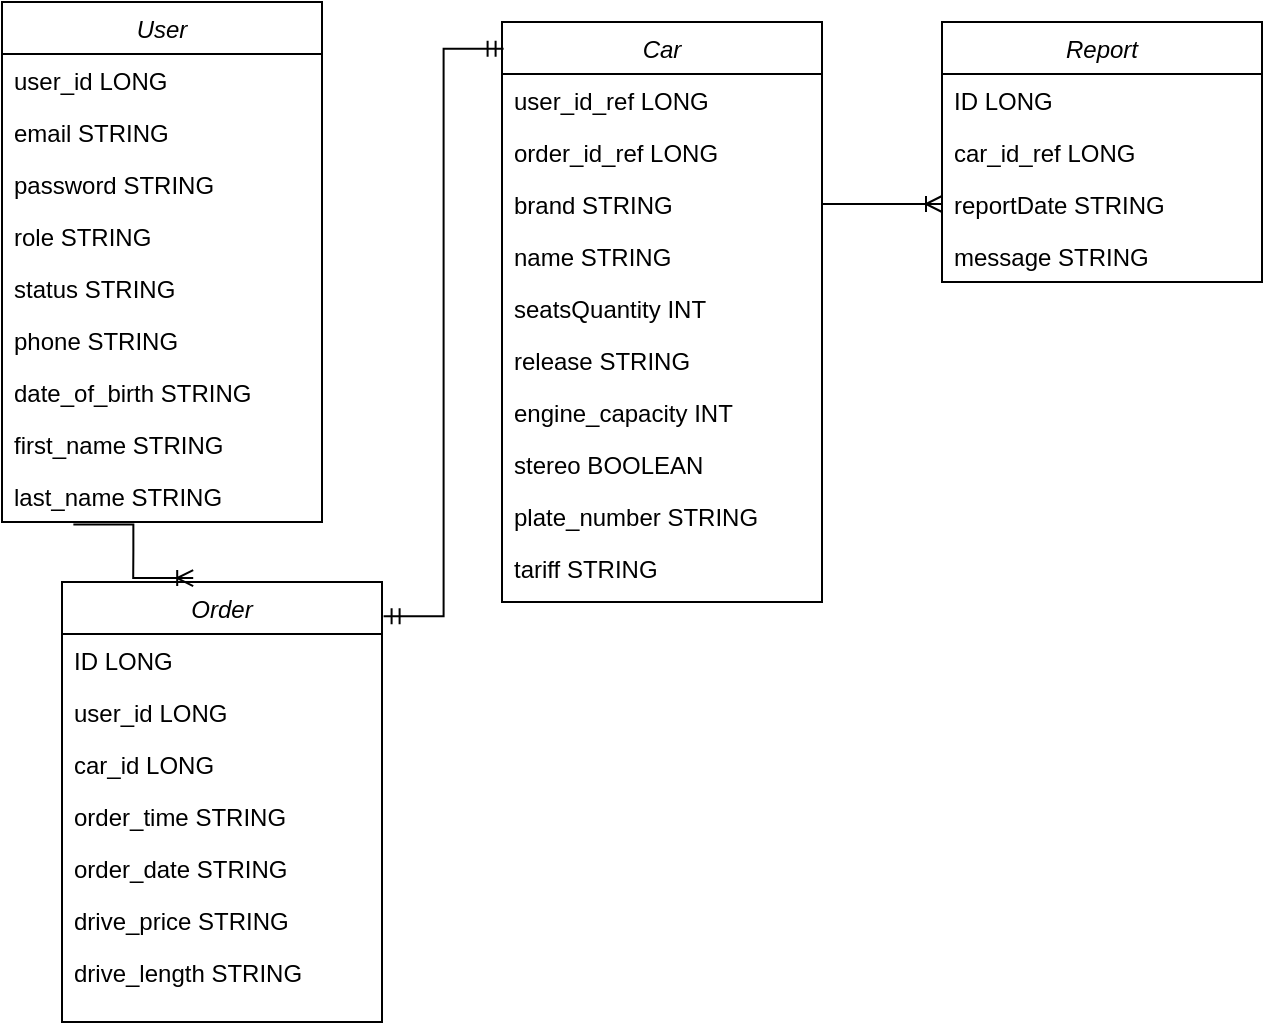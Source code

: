 <mxfile version="21.2.6" type="device">
  <diagram id="C5RBs43oDa-KdzZeNtuy" name="Page-1">
    <mxGraphModel dx="1009" dy="550" grid="1" gridSize="10" guides="1" tooltips="1" connect="1" arrows="1" fold="1" page="1" pageScale="1" pageWidth="827" pageHeight="1169" math="0" shadow="0">
      <root>
        <mxCell id="WIyWlLk6GJQsqaUBKTNV-0" />
        <mxCell id="WIyWlLk6GJQsqaUBKTNV-1" parent="WIyWlLk6GJQsqaUBKTNV-0" />
        <mxCell id="SiO5g_hN5OR2DrvFyWW--0" value="User" style="swimlane;fontStyle=2;align=center;verticalAlign=top;childLayout=stackLayout;horizontal=1;startSize=26;horizontalStack=0;resizeParent=1;resizeLast=0;collapsible=1;marginBottom=0;rounded=0;shadow=0;strokeWidth=1;" parent="WIyWlLk6GJQsqaUBKTNV-1" vertex="1">
          <mxGeometry x="40" y="20" width="160" height="260" as="geometry">
            <mxRectangle x="230" y="140" width="160" height="26" as="alternateBounds" />
          </mxGeometry>
        </mxCell>
        <mxCell id="SiO5g_hN5OR2DrvFyWW--1" value="user_id LONG" style="text;align=left;verticalAlign=top;spacingLeft=4;spacingRight=4;overflow=hidden;rotatable=0;points=[[0,0.5],[1,0.5]];portConstraint=eastwest;" parent="SiO5g_hN5OR2DrvFyWW--0" vertex="1">
          <mxGeometry y="26" width="160" height="26" as="geometry" />
        </mxCell>
        <mxCell id="SiO5g_hN5OR2DrvFyWW--4" value="email STRING" style="text;align=left;verticalAlign=top;spacingLeft=4;spacingRight=4;overflow=hidden;rotatable=0;points=[[0,0.5],[1,0.5]];portConstraint=eastwest;rounded=0;shadow=0;html=0;" parent="SiO5g_hN5OR2DrvFyWW--0" vertex="1">
          <mxGeometry y="52" width="160" height="26" as="geometry" />
        </mxCell>
        <mxCell id="SiO5g_hN5OR2DrvFyWW--5" value="password STRING" style="text;align=left;verticalAlign=top;spacingLeft=4;spacingRight=4;overflow=hidden;rotatable=0;points=[[0,0.5],[1,0.5]];portConstraint=eastwest;rounded=0;shadow=0;html=0;" parent="SiO5g_hN5OR2DrvFyWW--0" vertex="1">
          <mxGeometry y="78" width="160" height="26" as="geometry" />
        </mxCell>
        <mxCell id="SiO5g_hN5OR2DrvFyWW--14" value="role STRING" style="text;align=left;verticalAlign=top;spacingLeft=4;spacingRight=4;overflow=hidden;rotatable=0;points=[[0,0.5],[1,0.5]];portConstraint=eastwest;rounded=0;shadow=0;html=0;" parent="SiO5g_hN5OR2DrvFyWW--0" vertex="1">
          <mxGeometry y="104" width="160" height="26" as="geometry" />
        </mxCell>
        <mxCell id="SiO5g_hN5OR2DrvFyWW--16" value="status STRING" style="text;align=left;verticalAlign=top;spacingLeft=4;spacingRight=4;overflow=hidden;rotatable=0;points=[[0,0.5],[1,0.5]];portConstraint=eastwest;rounded=0;shadow=0;html=0;" parent="SiO5g_hN5OR2DrvFyWW--0" vertex="1">
          <mxGeometry y="130" width="160" height="26" as="geometry" />
        </mxCell>
        <mxCell id="SiO5g_hN5OR2DrvFyWW--45" value="phone STRING" style="text;align=left;verticalAlign=top;spacingLeft=4;spacingRight=4;overflow=hidden;rotatable=0;points=[[0,0.5],[1,0.5]];portConstraint=eastwest;rounded=0;shadow=0;html=0;" parent="SiO5g_hN5OR2DrvFyWW--0" vertex="1">
          <mxGeometry y="156" width="160" height="26" as="geometry" />
        </mxCell>
        <mxCell id="SiO5g_hN5OR2DrvFyWW--46" value="date_of_birth STRING" style="text;align=left;verticalAlign=top;spacingLeft=4;spacingRight=4;overflow=hidden;rotatable=0;points=[[0,0.5],[1,0.5]];portConstraint=eastwest;rounded=0;shadow=0;html=0;" parent="SiO5g_hN5OR2DrvFyWW--0" vertex="1">
          <mxGeometry y="182" width="160" height="26" as="geometry" />
        </mxCell>
        <mxCell id="SiO5g_hN5OR2DrvFyWW--47" value="first_name STRING" style="text;align=left;verticalAlign=top;spacingLeft=4;spacingRight=4;overflow=hidden;rotatable=0;points=[[0,0.5],[1,0.5]];portConstraint=eastwest;rounded=0;shadow=0;html=0;" parent="SiO5g_hN5OR2DrvFyWW--0" vertex="1">
          <mxGeometry y="208" width="160" height="26" as="geometry" />
        </mxCell>
        <mxCell id="SiO5g_hN5OR2DrvFyWW--48" value="last_name STRING" style="text;align=left;verticalAlign=top;spacingLeft=4;spacingRight=4;overflow=hidden;rotatable=0;points=[[0,0.5],[1,0.5]];portConstraint=eastwest;rounded=0;shadow=0;html=0;" parent="SiO5g_hN5OR2DrvFyWW--0" vertex="1">
          <mxGeometry y="234" width="160" height="26" as="geometry" />
        </mxCell>
        <mxCell id="SiO5g_hN5OR2DrvFyWW--10" value="Car" style="swimlane;fontStyle=2;align=center;verticalAlign=top;childLayout=stackLayout;horizontal=1;startSize=26;horizontalStack=0;resizeParent=1;resizeLast=0;collapsible=1;marginBottom=0;rounded=0;shadow=0;strokeWidth=1;" parent="WIyWlLk6GJQsqaUBKTNV-1" vertex="1">
          <mxGeometry x="290" y="30" width="160" height="290" as="geometry">
            <mxRectangle x="230" y="140" width="160" height="26" as="alternateBounds" />
          </mxGeometry>
        </mxCell>
        <mxCell id="SiO5g_hN5OR2DrvFyWW--11" value="user_id_ref LONG" style="text;align=left;verticalAlign=top;spacingLeft=4;spacingRight=4;overflow=hidden;rotatable=0;points=[[0,0.5],[1,0.5]];portConstraint=eastwest;" parent="SiO5g_hN5OR2DrvFyWW--10" vertex="1">
          <mxGeometry y="26" width="160" height="26" as="geometry" />
        </mxCell>
        <mxCell id="SiO5g_hN5OR2DrvFyWW--12" value="order_id_ref LONG" style="text;align=left;verticalAlign=top;spacingLeft=4;spacingRight=4;overflow=hidden;rotatable=0;points=[[0,0.5],[1,0.5]];portConstraint=eastwest;rounded=0;shadow=0;html=0;" parent="SiO5g_hN5OR2DrvFyWW--10" vertex="1">
          <mxGeometry y="52" width="160" height="26" as="geometry" />
        </mxCell>
        <mxCell id="SiO5g_hN5OR2DrvFyWW--13" value="brand STRING" style="text;align=left;verticalAlign=top;spacingLeft=4;spacingRight=4;overflow=hidden;rotatable=0;points=[[0,0.5],[1,0.5]];portConstraint=eastwest;rounded=0;shadow=0;html=0;" parent="SiO5g_hN5OR2DrvFyWW--10" vertex="1">
          <mxGeometry y="78" width="160" height="26" as="geometry" />
        </mxCell>
        <mxCell id="SiO5g_hN5OR2DrvFyWW--37" value="name STRING" style="text;align=left;verticalAlign=top;spacingLeft=4;spacingRight=4;overflow=hidden;rotatable=0;points=[[0,0.5],[1,0.5]];portConstraint=eastwest;rounded=0;shadow=0;html=0;" parent="SiO5g_hN5OR2DrvFyWW--10" vertex="1">
          <mxGeometry y="104" width="160" height="26" as="geometry" />
        </mxCell>
        <mxCell id="SiO5g_hN5OR2DrvFyWW--38" value="seatsQuantity INT" style="text;align=left;verticalAlign=top;spacingLeft=4;spacingRight=4;overflow=hidden;rotatable=0;points=[[0,0.5],[1,0.5]];portConstraint=eastwest;rounded=0;shadow=0;html=0;" parent="SiO5g_hN5OR2DrvFyWW--10" vertex="1">
          <mxGeometry y="130" width="160" height="26" as="geometry" />
        </mxCell>
        <mxCell id="SiO5g_hN5OR2DrvFyWW--39" value="release STRING" style="text;align=left;verticalAlign=top;spacingLeft=4;spacingRight=4;overflow=hidden;rotatable=0;points=[[0,0.5],[1,0.5]];portConstraint=eastwest;rounded=0;shadow=0;html=0;" parent="SiO5g_hN5OR2DrvFyWW--10" vertex="1">
          <mxGeometry y="156" width="160" height="26" as="geometry" />
        </mxCell>
        <mxCell id="SiO5g_hN5OR2DrvFyWW--40" value="engine_capacity INT" style="text;align=left;verticalAlign=top;spacingLeft=4;spacingRight=4;overflow=hidden;rotatable=0;points=[[0,0.5],[1,0.5]];portConstraint=eastwest;rounded=0;shadow=0;html=0;" parent="SiO5g_hN5OR2DrvFyWW--10" vertex="1">
          <mxGeometry y="182" width="160" height="26" as="geometry" />
        </mxCell>
        <mxCell id="SiO5g_hN5OR2DrvFyWW--41" value="stereo BOOLEAN" style="text;align=left;verticalAlign=top;spacingLeft=4;spacingRight=4;overflow=hidden;rotatable=0;points=[[0,0.5],[1,0.5]];portConstraint=eastwest;rounded=0;shadow=0;html=0;" parent="SiO5g_hN5OR2DrvFyWW--10" vertex="1">
          <mxGeometry y="208" width="160" height="26" as="geometry" />
        </mxCell>
        <mxCell id="SiO5g_hN5OR2DrvFyWW--49" value="plate_number STRING" style="text;align=left;verticalAlign=top;spacingLeft=4;spacingRight=4;overflow=hidden;rotatable=0;points=[[0,0.5],[1,0.5]];portConstraint=eastwest;rounded=0;shadow=0;html=0;" parent="SiO5g_hN5OR2DrvFyWW--10" vertex="1">
          <mxGeometry y="234" width="160" height="26" as="geometry" />
        </mxCell>
        <mxCell id="SiO5g_hN5OR2DrvFyWW--50" value="tariff STRING" style="text;align=left;verticalAlign=top;spacingLeft=4;spacingRight=4;overflow=hidden;rotatable=0;points=[[0,0.5],[1,0.5]];portConstraint=eastwest;rounded=0;shadow=0;html=0;" parent="SiO5g_hN5OR2DrvFyWW--10" vertex="1">
          <mxGeometry y="260" width="160" height="26" as="geometry" />
        </mxCell>
        <mxCell id="SiO5g_hN5OR2DrvFyWW--17" value="Order" style="swimlane;fontStyle=2;align=center;verticalAlign=top;childLayout=stackLayout;horizontal=1;startSize=26;horizontalStack=0;resizeParent=1;resizeLast=0;collapsible=1;marginBottom=0;rounded=0;shadow=0;strokeWidth=1;" parent="WIyWlLk6GJQsqaUBKTNV-1" vertex="1">
          <mxGeometry x="70" y="310" width="160" height="220" as="geometry">
            <mxRectangle x="230" y="140" width="160" height="26" as="alternateBounds" />
          </mxGeometry>
        </mxCell>
        <mxCell id="ORK1NlSiKae2fe4vZgQh-7" value="ID LONG&#xa;" style="text;align=left;verticalAlign=top;spacingLeft=4;spacingRight=4;overflow=hidden;rotatable=0;points=[[0,0.5],[1,0.5]];portConstraint=eastwest;" vertex="1" parent="SiO5g_hN5OR2DrvFyWW--17">
          <mxGeometry y="26" width="160" height="26" as="geometry" />
        </mxCell>
        <mxCell id="ORK1NlSiKae2fe4vZgQh-8" value="user_id LONG" style="text;align=left;verticalAlign=top;spacingLeft=4;spacingRight=4;overflow=hidden;rotatable=0;points=[[0,0.5],[1,0.5]];portConstraint=eastwest;" vertex="1" parent="SiO5g_hN5OR2DrvFyWW--17">
          <mxGeometry y="52" width="160" height="26" as="geometry" />
        </mxCell>
        <mxCell id="ORK1NlSiKae2fe4vZgQh-9" value="car_id LONG" style="text;align=left;verticalAlign=top;spacingLeft=4;spacingRight=4;overflow=hidden;rotatable=0;points=[[0,0.5],[1,0.5]];portConstraint=eastwest;" vertex="1" parent="SiO5g_hN5OR2DrvFyWW--17">
          <mxGeometry y="78" width="160" height="26" as="geometry" />
        </mxCell>
        <mxCell id="ORK1NlSiKae2fe4vZgQh-10" value="order_time STRING" style="text;align=left;verticalAlign=top;spacingLeft=4;spacingRight=4;overflow=hidden;rotatable=0;points=[[0,0.5],[1,0.5]];portConstraint=eastwest;" vertex="1" parent="SiO5g_hN5OR2DrvFyWW--17">
          <mxGeometry y="104" width="160" height="26" as="geometry" />
        </mxCell>
        <mxCell id="ORK1NlSiKae2fe4vZgQh-11" value="order_date STRING" style="text;align=left;verticalAlign=top;spacingLeft=4;spacingRight=4;overflow=hidden;rotatable=0;points=[[0,0.5],[1,0.5]];portConstraint=eastwest;" vertex="1" parent="SiO5g_hN5OR2DrvFyWW--17">
          <mxGeometry y="130" width="160" height="26" as="geometry" />
        </mxCell>
        <mxCell id="ORK1NlSiKae2fe4vZgQh-12" value="drive_price STRING" style="text;align=left;verticalAlign=top;spacingLeft=4;spacingRight=4;overflow=hidden;rotatable=0;points=[[0,0.5],[1,0.5]];portConstraint=eastwest;" vertex="1" parent="SiO5g_hN5OR2DrvFyWW--17">
          <mxGeometry y="156" width="160" height="26" as="geometry" />
        </mxCell>
        <mxCell id="ORK1NlSiKae2fe4vZgQh-13" value="drive_length STRING" style="text;align=left;verticalAlign=top;spacingLeft=4;spacingRight=4;overflow=hidden;rotatable=0;points=[[0,0.5],[1,0.5]];portConstraint=eastwest;" vertex="1" parent="SiO5g_hN5OR2DrvFyWW--17">
          <mxGeometry y="182" width="160" height="26" as="geometry" />
        </mxCell>
        <mxCell id="SiO5g_hN5OR2DrvFyWW--22" value="Report" style="swimlane;fontStyle=2;align=center;verticalAlign=top;childLayout=stackLayout;horizontal=1;startSize=26;horizontalStack=0;resizeParent=1;resizeLast=0;collapsible=1;marginBottom=0;rounded=0;shadow=0;strokeWidth=1;" parent="WIyWlLk6GJQsqaUBKTNV-1" vertex="1">
          <mxGeometry x="510" y="30" width="160" height="130" as="geometry">
            <mxRectangle x="230" y="140" width="160" height="26" as="alternateBounds" />
          </mxGeometry>
        </mxCell>
        <mxCell id="SiO5g_hN5OR2DrvFyWW--36" value="ID LONG&#xa;" style="text;align=left;verticalAlign=top;spacingLeft=4;spacingRight=4;overflow=hidden;rotatable=0;points=[[0,0.5],[1,0.5]];portConstraint=eastwest;rounded=0;shadow=0;html=0;" parent="SiO5g_hN5OR2DrvFyWW--22" vertex="1">
          <mxGeometry y="26" width="160" height="26" as="geometry" />
        </mxCell>
        <mxCell id="SiO5g_hN5OR2DrvFyWW--23" value="car_id_ref LONG" style="text;align=left;verticalAlign=top;spacingLeft=4;spacingRight=4;overflow=hidden;rotatable=0;points=[[0,0.5],[1,0.5]];portConstraint=eastwest;" parent="SiO5g_hN5OR2DrvFyWW--22" vertex="1">
          <mxGeometry y="52" width="160" height="26" as="geometry" />
        </mxCell>
        <mxCell id="SiO5g_hN5OR2DrvFyWW--43" value="reportDate STRING" style="text;align=left;verticalAlign=top;spacingLeft=4;spacingRight=4;overflow=hidden;rotatable=0;points=[[0,0.5],[1,0.5]];portConstraint=eastwest;rounded=0;shadow=0;html=0;" parent="SiO5g_hN5OR2DrvFyWW--22" vertex="1">
          <mxGeometry y="78" width="160" height="26" as="geometry" />
        </mxCell>
        <mxCell id="ORK1NlSiKae2fe4vZgQh-14" value="message STRING" style="text;align=left;verticalAlign=top;spacingLeft=4;spacingRight=4;overflow=hidden;rotatable=0;points=[[0,0.5],[1,0.5]];portConstraint=eastwest;rounded=0;shadow=0;html=0;" vertex="1" parent="SiO5g_hN5OR2DrvFyWW--22">
          <mxGeometry y="104" width="160" height="26" as="geometry" />
        </mxCell>
        <mxCell id="SiO5g_hN5OR2DrvFyWW--30" value="" style="edgeStyle=entityRelationEdgeStyle;fontSize=12;html=1;endArrow=ERoneToMany;rounded=0;entryX=0;entryY=0.5;entryDx=0;entryDy=0;exitX=1;exitY=0.5;exitDx=0;exitDy=0;" parent="WIyWlLk6GJQsqaUBKTNV-1" source="SiO5g_hN5OR2DrvFyWW--13" target="SiO5g_hN5OR2DrvFyWW--43" edge="1">
          <mxGeometry width="100" height="100" relative="1" as="geometry">
            <mxPoint x="460" y="580" as="sourcePoint" />
            <mxPoint x="560" y="480" as="targetPoint" />
          </mxGeometry>
        </mxCell>
        <mxCell id="SiO5g_hN5OR2DrvFyWW--32" value="" style="edgeStyle=entityRelationEdgeStyle;fontSize=12;html=1;endArrow=ERmandOne;startArrow=ERmandOne;rounded=0;entryX=1.005;entryY=0.078;entryDx=0;entryDy=0;exitX=0.005;exitY=0.046;exitDx=0;exitDy=0;entryPerimeter=0;exitPerimeter=0;" parent="WIyWlLk6GJQsqaUBKTNV-1" source="SiO5g_hN5OR2DrvFyWW--10" target="SiO5g_hN5OR2DrvFyWW--17" edge="1">
          <mxGeometry width="100" height="100" relative="1" as="geometry">
            <mxPoint x="100" y="500" as="sourcePoint" />
            <mxPoint x="200" y="400" as="targetPoint" />
          </mxGeometry>
        </mxCell>
        <mxCell id="ORK1NlSiKae2fe4vZgQh-15" value="" style="edgeStyle=entityRelationEdgeStyle;fontSize=12;html=1;endArrow=ERoneToMany;rounded=0;entryX=0.41;entryY=-0.009;entryDx=0;entryDy=0;entryPerimeter=0;exitX=0.223;exitY=1.046;exitDx=0;exitDy=0;exitPerimeter=0;" edge="1" parent="WIyWlLk6GJQsqaUBKTNV-1" source="SiO5g_hN5OR2DrvFyWW--48" target="SiO5g_hN5OR2DrvFyWW--17">
          <mxGeometry width="100" height="100" relative="1" as="geometry">
            <mxPoint x="90" y="310" as="sourcePoint" />
            <mxPoint x="180" y="310" as="targetPoint" />
          </mxGeometry>
        </mxCell>
      </root>
    </mxGraphModel>
  </diagram>
</mxfile>
